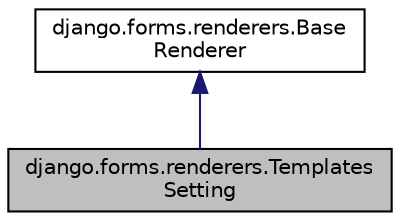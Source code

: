 digraph "django.forms.renderers.TemplatesSetting"
{
 // LATEX_PDF_SIZE
  edge [fontname="Helvetica",fontsize="10",labelfontname="Helvetica",labelfontsize="10"];
  node [fontname="Helvetica",fontsize="10",shape=record];
  Node1 [label="django.forms.renderers.Templates\lSetting",height=0.2,width=0.4,color="black", fillcolor="grey75", style="filled", fontcolor="black",tooltip=" "];
  Node2 -> Node1 [dir="back",color="midnightblue",fontsize="10",style="solid",fontname="Helvetica"];
  Node2 [label="django.forms.renderers.Base\lRenderer",height=0.2,width=0.4,color="black", fillcolor="white", style="filled",URL="$classdjango_1_1forms_1_1renderers_1_1_base_renderer.html",tooltip=" "];
}
